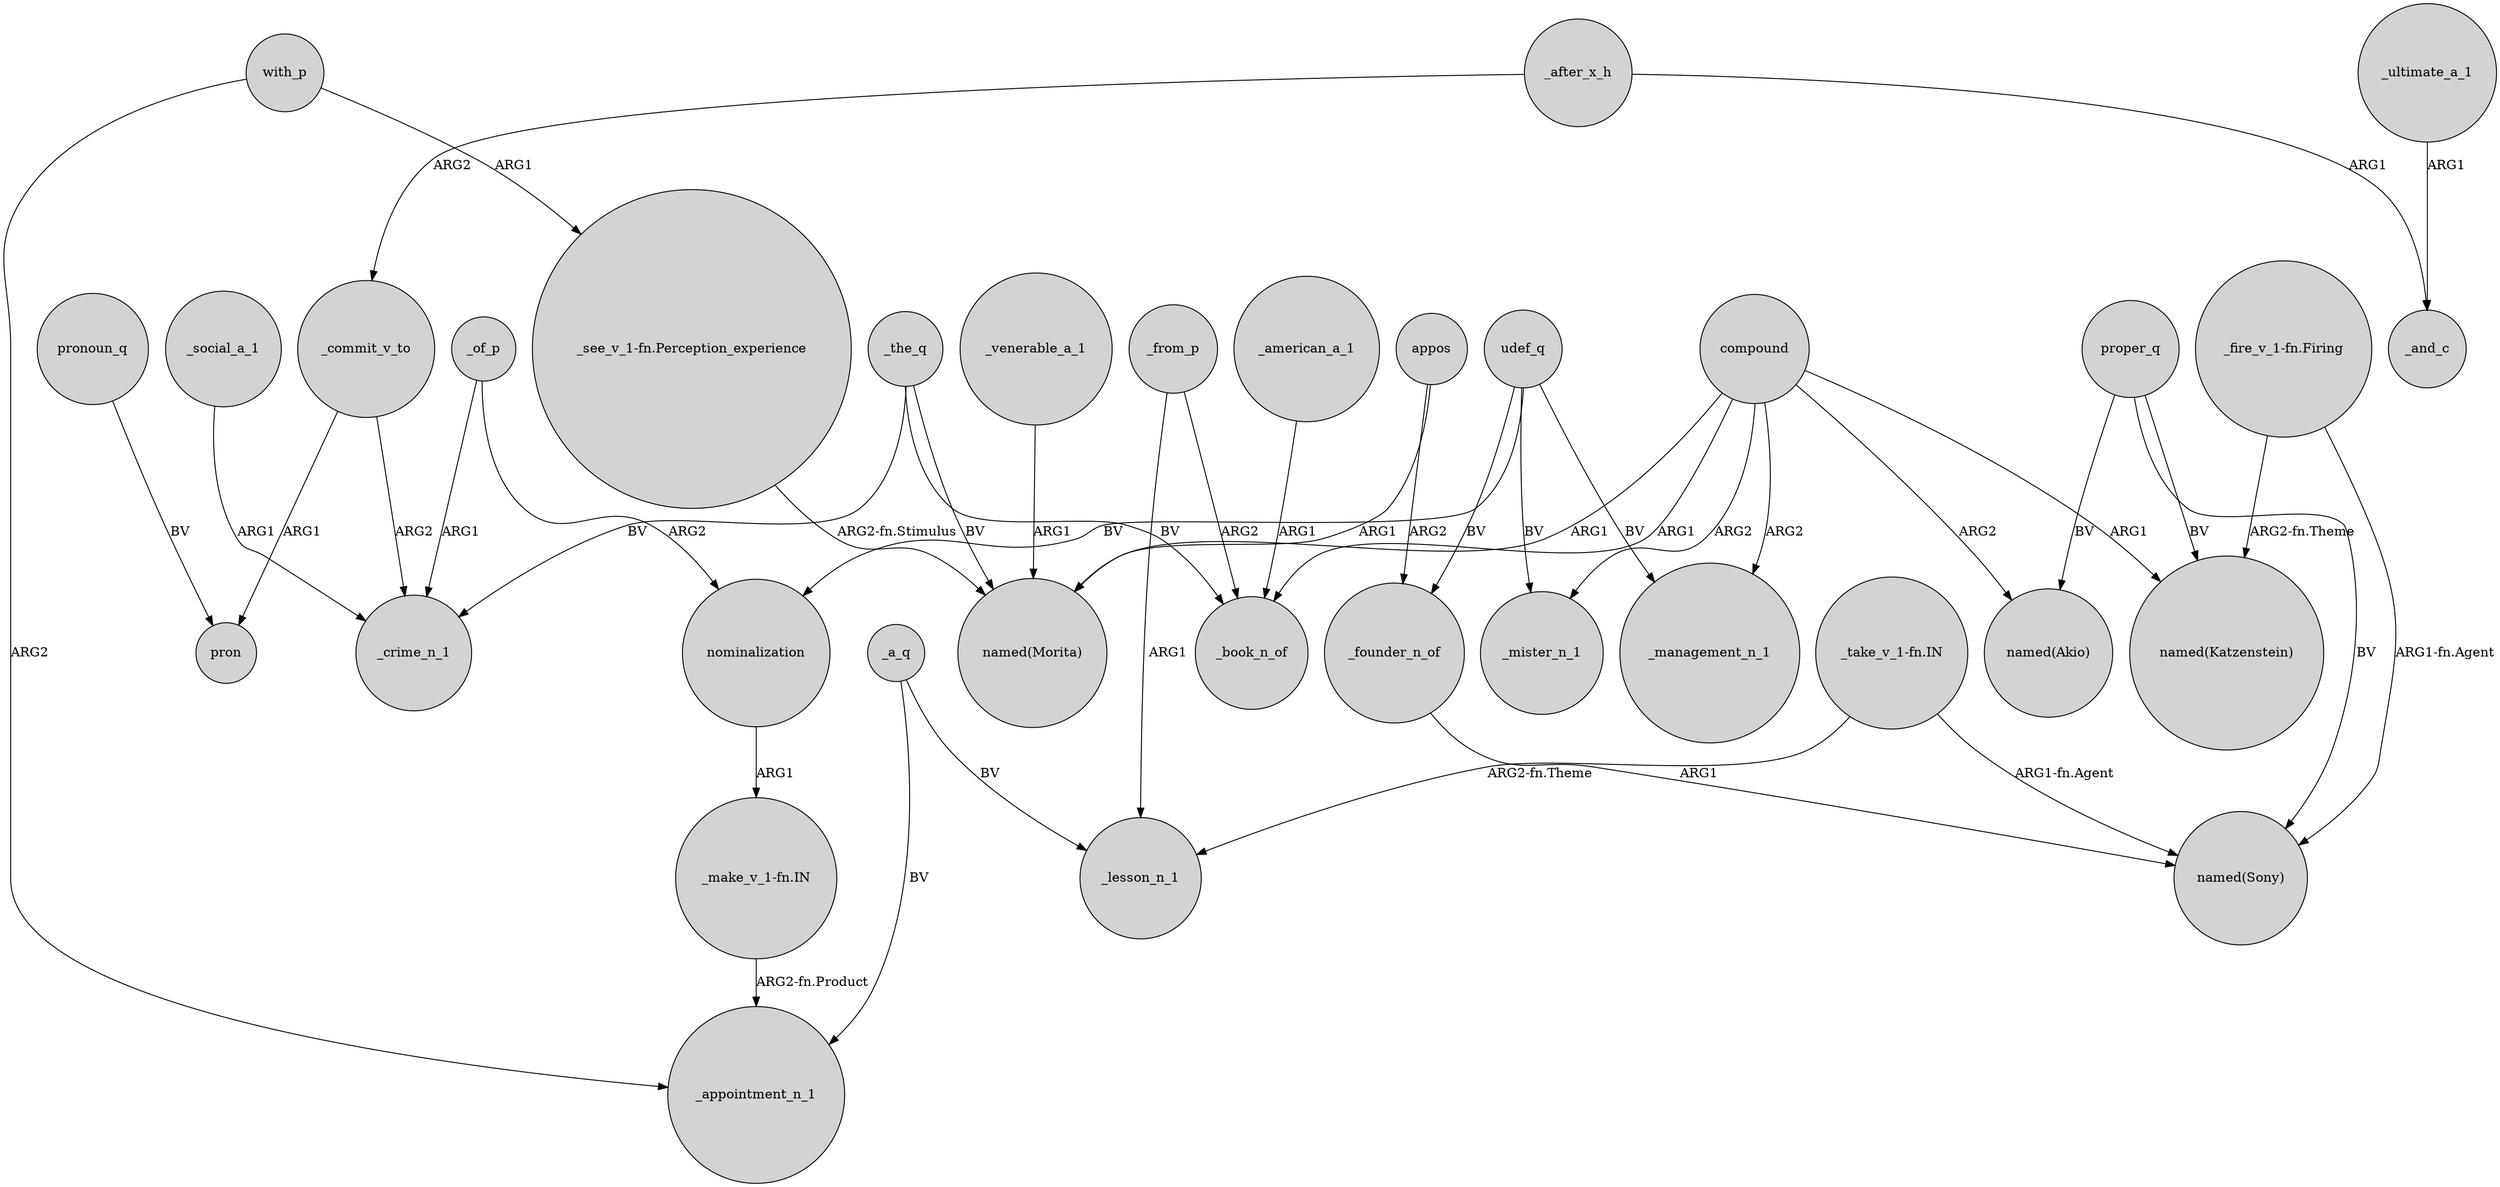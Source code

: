 digraph {
	node [shape=circle style=filled]
	_a_q -> _appointment_n_1 [label=BV]
	appos -> _founder_n_of [label=ARG2]
	nominalization -> "_make_v_1-fn.IN" [label=ARG1]
	"_fire_v_1-fn.Firing" -> "named(Sony)" [label="ARG1-fn.Agent"]
	_of_p -> _crime_n_1 [label=ARG1]
	appos -> "named(Morita)" [label=ARG1]
	_the_q -> "named(Morita)" [label=BV]
	compound -> _mister_n_1 [label=ARG2]
	_venerable_a_1 -> "named(Morita)" [label=ARG1]
	_ultimate_a_1 -> _and_c [label=ARG1]
	udef_q -> _mister_n_1 [label=BV]
	udef_q -> _founder_n_of [label=BV]
	compound -> _management_n_1 [label=ARG2]
	_commit_v_to -> _crime_n_1 [label=ARG2]
	_the_q -> _crime_n_1 [label=BV]
	udef_q -> _management_n_1 [label=BV]
	_the_q -> _book_n_of [label=BV]
	"_make_v_1-fn.IN" -> _appointment_n_1 [label="ARG2-fn.Product"]
	compound -> "named(Katzenstein)" [label=ARG1]
	proper_q -> "named(Sony)" [label=BV]
	_founder_n_of -> "named(Sony)" [label=ARG1]
	"_take_v_1-fn.IN" -> _lesson_n_1 [label="ARG2-fn.Theme"]
	_from_p -> _book_n_of [label=ARG2]
	pronoun_q -> pron [label=BV]
	_social_a_1 -> _crime_n_1 [label=ARG1]
	"_see_v_1-fn.Perception_experience" -> "named(Morita)" [label="ARG2-fn.Stimulus"]
	proper_q -> "named(Akio)" [label=BV]
	_commit_v_to -> pron [label=ARG1]
	_of_p -> nominalization [label=ARG2]
	proper_q -> "named(Katzenstein)" [label=BV]
	_after_x_h -> _commit_v_to [label=ARG2]
	"_take_v_1-fn.IN" -> "named(Sony)" [label="ARG1-fn.Agent"]
	udef_q -> nominalization [label=BV]
	_from_p -> _lesson_n_1 [label=ARG1]
	compound -> "named(Morita)" [label=ARG1]
	with_p -> _appointment_n_1 [label=ARG2]
	_american_a_1 -> _book_n_of [label=ARG1]
	_a_q -> _lesson_n_1 [label=BV]
	"_fire_v_1-fn.Firing" -> "named(Katzenstein)" [label="ARG2-fn.Theme"]
	with_p -> "_see_v_1-fn.Perception_experience" [label=ARG1]
	compound -> _book_n_of [label=ARG1]
	compound -> "named(Akio)" [label=ARG2]
	_after_x_h -> _and_c [label=ARG1]
}
